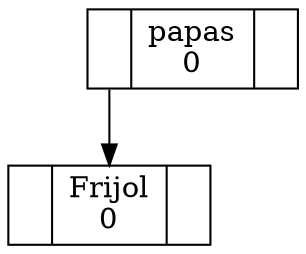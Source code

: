 digraph sls{
node [shape=record];
papas[label="<C0>|papas\n0|<C1> " ]; 
Frijol[label="<C0>|Frijol\n0|<C1> " ]; 

papas:C0->Frijol; 

}
